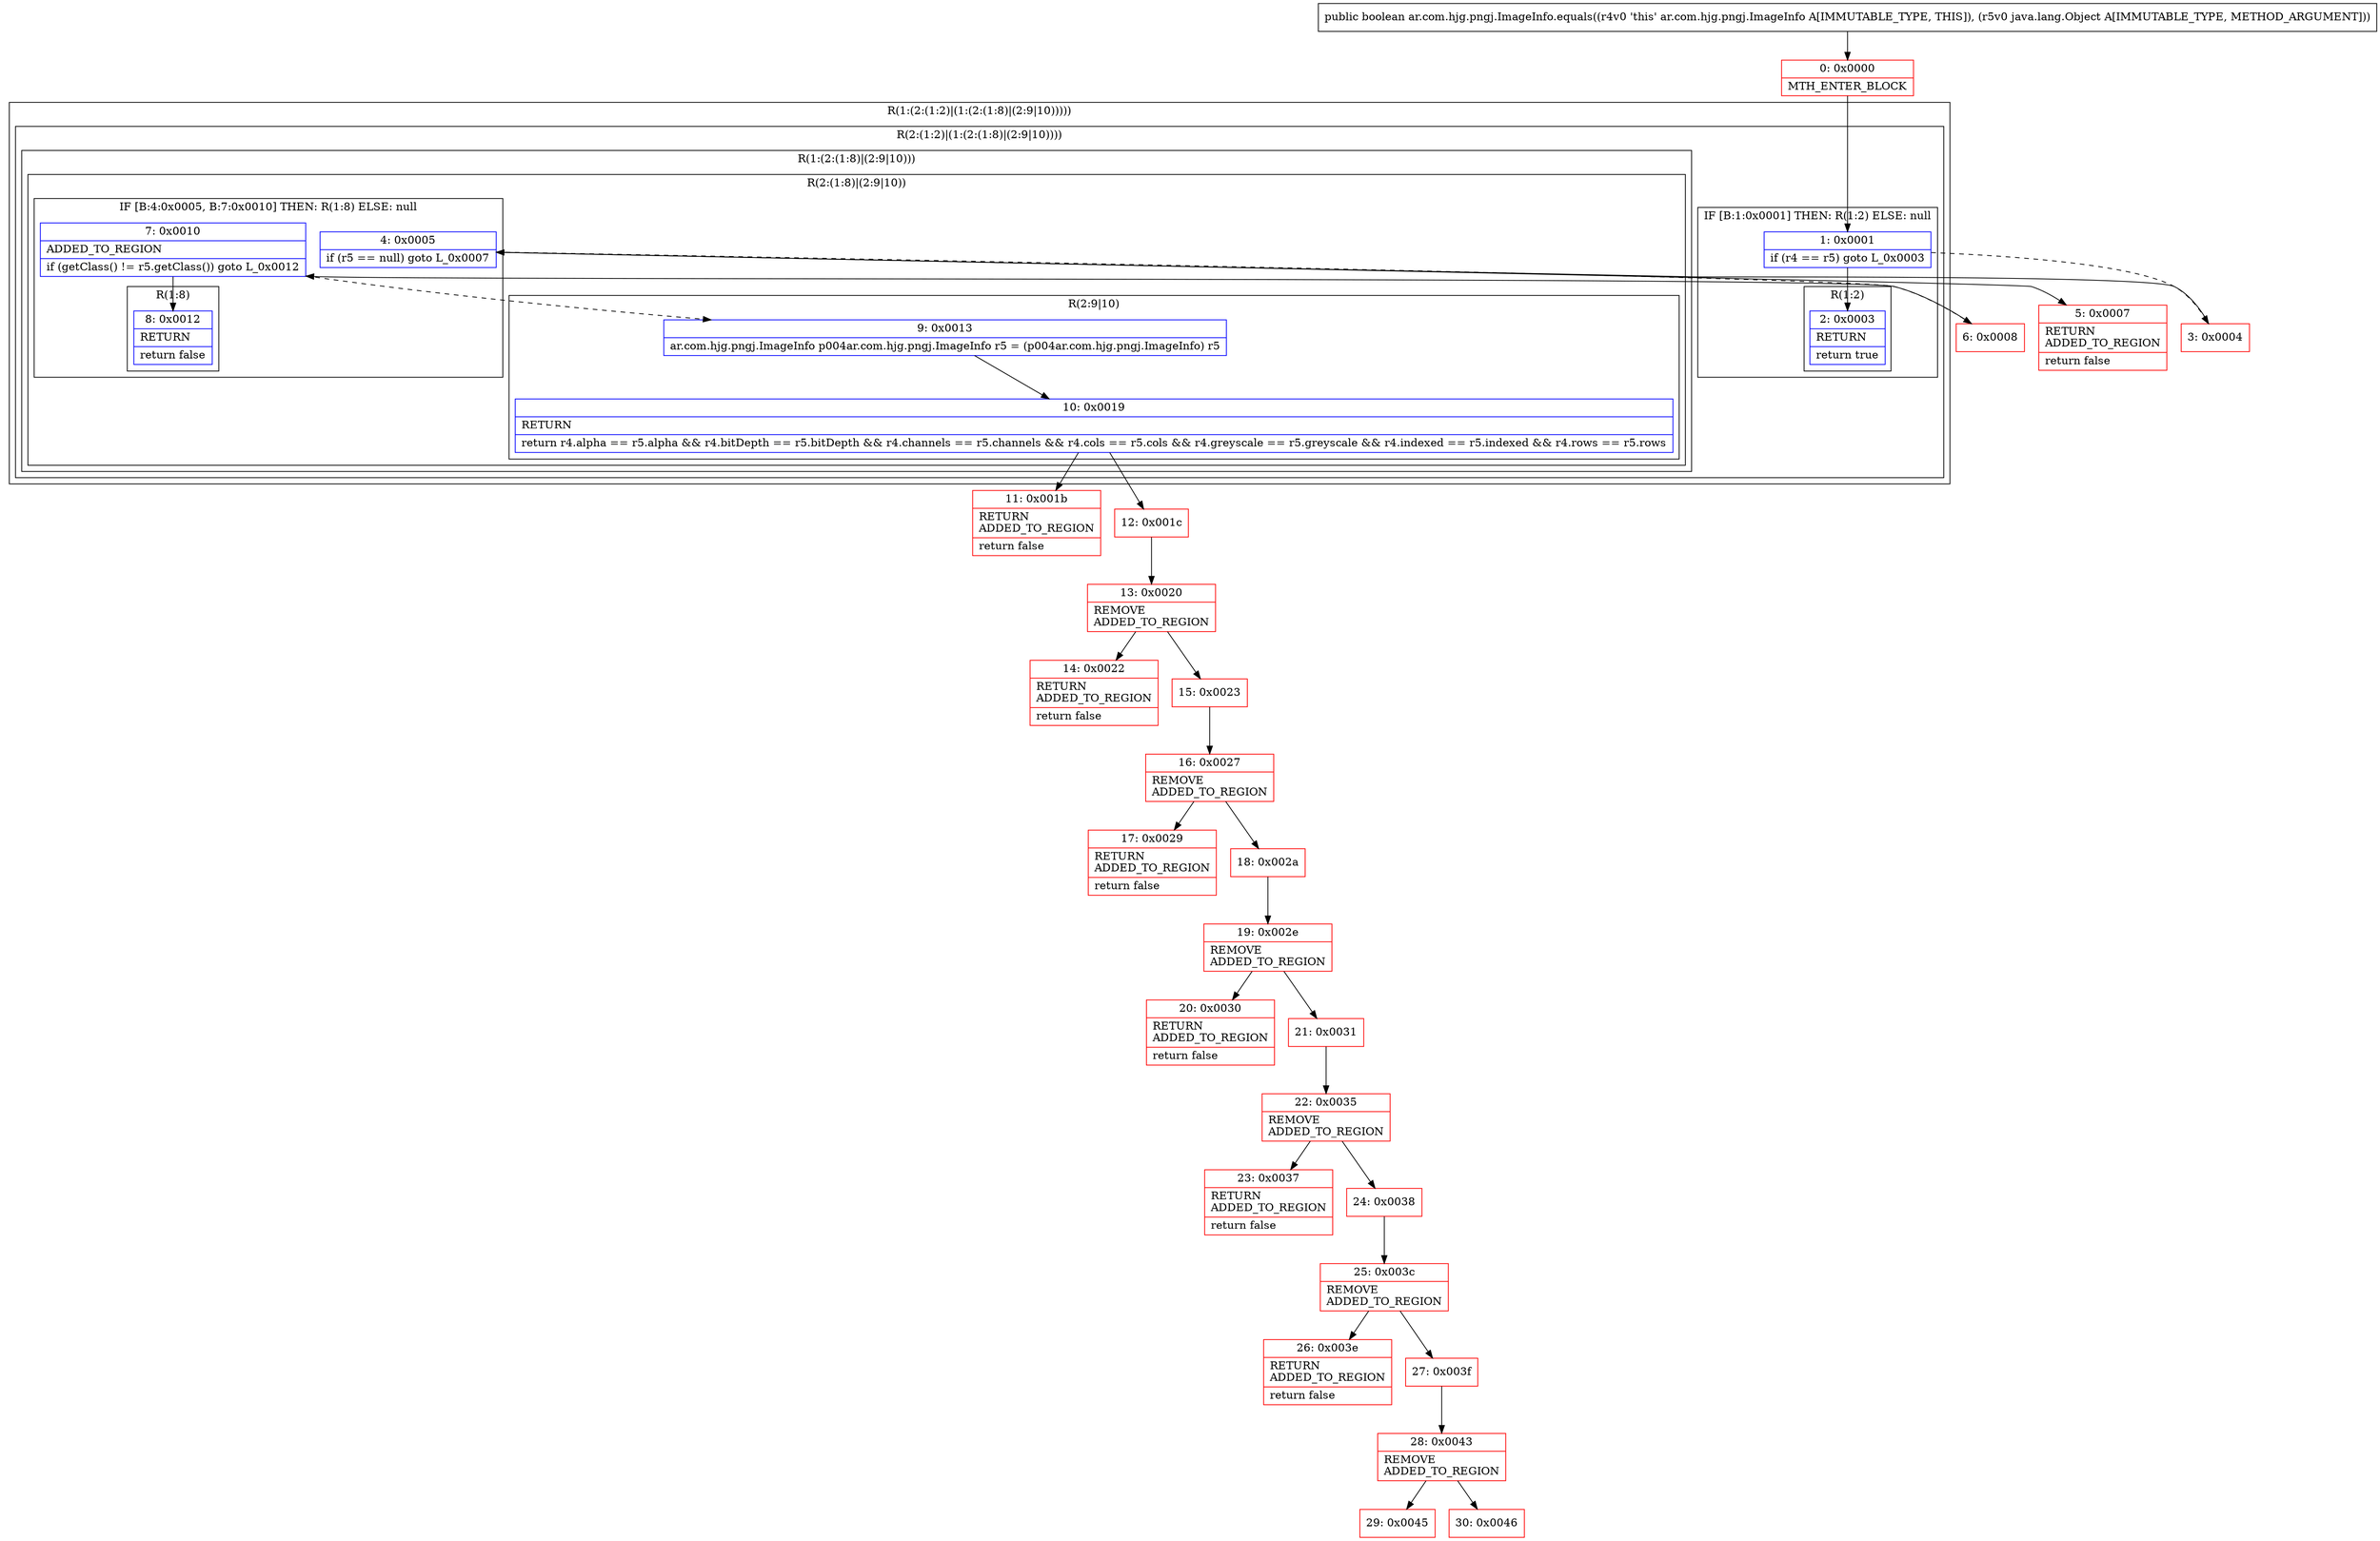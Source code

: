 digraph "CFG forar.com.hjg.pngj.ImageInfo.equals(Ljava\/lang\/Object;)Z" {
subgraph cluster_Region_524053160 {
label = "R(1:(2:(1:2)|(1:(2:(1:8)|(2:9|10)))))";
node [shape=record,color=blue];
subgraph cluster_Region_283373326 {
label = "R(2:(1:2)|(1:(2:(1:8)|(2:9|10))))";
node [shape=record,color=blue];
subgraph cluster_IfRegion_77813517 {
label = "IF [B:1:0x0001] THEN: R(1:2) ELSE: null";
node [shape=record,color=blue];
Node_1 [shape=record,label="{1\:\ 0x0001|if (r4 == r5) goto L_0x0003\l}"];
subgraph cluster_Region_1439682053 {
label = "R(1:2)";
node [shape=record,color=blue];
Node_2 [shape=record,label="{2\:\ 0x0003|RETURN\l|return true\l}"];
}
}
subgraph cluster_Region_702187326 {
label = "R(1:(2:(1:8)|(2:9|10)))";
node [shape=record,color=blue];
subgraph cluster_Region_642680468 {
label = "R(2:(1:8)|(2:9|10))";
node [shape=record,color=blue];
subgraph cluster_IfRegion_952870511 {
label = "IF [B:4:0x0005, B:7:0x0010] THEN: R(1:8) ELSE: null";
node [shape=record,color=blue];
Node_4 [shape=record,label="{4\:\ 0x0005|if (r5 == null) goto L_0x0007\l}"];
Node_7 [shape=record,label="{7\:\ 0x0010|ADDED_TO_REGION\l|if (getClass() != r5.getClass()) goto L_0x0012\l}"];
subgraph cluster_Region_325052565 {
label = "R(1:8)";
node [shape=record,color=blue];
Node_8 [shape=record,label="{8\:\ 0x0012|RETURN\l|return false\l}"];
}
}
subgraph cluster_Region_280600649 {
label = "R(2:9|10)";
node [shape=record,color=blue];
Node_9 [shape=record,label="{9\:\ 0x0013|ar.com.hjg.pngj.ImageInfo p004ar.com.hjg.pngj.ImageInfo r5 = (p004ar.com.hjg.pngj.ImageInfo) r5\l}"];
Node_10 [shape=record,label="{10\:\ 0x0019|RETURN\l|return r4.alpha == r5.alpha && r4.bitDepth == r5.bitDepth && r4.channels == r5.channels && r4.cols == r5.cols && r4.greyscale == r5.greyscale && r4.indexed == r5.indexed && r4.rows == r5.rows\l}"];
}
}
}
}
}
Node_0 [shape=record,color=red,label="{0\:\ 0x0000|MTH_ENTER_BLOCK\l}"];
Node_3 [shape=record,color=red,label="{3\:\ 0x0004}"];
Node_5 [shape=record,color=red,label="{5\:\ 0x0007|RETURN\lADDED_TO_REGION\l|return false\l}"];
Node_6 [shape=record,color=red,label="{6\:\ 0x0008}"];
Node_11 [shape=record,color=red,label="{11\:\ 0x001b|RETURN\lADDED_TO_REGION\l|return false\l}"];
Node_12 [shape=record,color=red,label="{12\:\ 0x001c}"];
Node_13 [shape=record,color=red,label="{13\:\ 0x0020|REMOVE\lADDED_TO_REGION\l}"];
Node_14 [shape=record,color=red,label="{14\:\ 0x0022|RETURN\lADDED_TO_REGION\l|return false\l}"];
Node_15 [shape=record,color=red,label="{15\:\ 0x0023}"];
Node_16 [shape=record,color=red,label="{16\:\ 0x0027|REMOVE\lADDED_TO_REGION\l}"];
Node_17 [shape=record,color=red,label="{17\:\ 0x0029|RETURN\lADDED_TO_REGION\l|return false\l}"];
Node_18 [shape=record,color=red,label="{18\:\ 0x002a}"];
Node_19 [shape=record,color=red,label="{19\:\ 0x002e|REMOVE\lADDED_TO_REGION\l}"];
Node_20 [shape=record,color=red,label="{20\:\ 0x0030|RETURN\lADDED_TO_REGION\l|return false\l}"];
Node_21 [shape=record,color=red,label="{21\:\ 0x0031}"];
Node_22 [shape=record,color=red,label="{22\:\ 0x0035|REMOVE\lADDED_TO_REGION\l}"];
Node_23 [shape=record,color=red,label="{23\:\ 0x0037|RETURN\lADDED_TO_REGION\l|return false\l}"];
Node_24 [shape=record,color=red,label="{24\:\ 0x0038}"];
Node_25 [shape=record,color=red,label="{25\:\ 0x003c|REMOVE\lADDED_TO_REGION\l}"];
Node_26 [shape=record,color=red,label="{26\:\ 0x003e|RETURN\lADDED_TO_REGION\l|return false\l}"];
Node_27 [shape=record,color=red,label="{27\:\ 0x003f}"];
Node_28 [shape=record,color=red,label="{28\:\ 0x0043|REMOVE\lADDED_TO_REGION\l}"];
Node_29 [shape=record,color=red,label="{29\:\ 0x0045}"];
Node_30 [shape=record,color=red,label="{30\:\ 0x0046}"];
MethodNode[shape=record,label="{public boolean ar.com.hjg.pngj.ImageInfo.equals((r4v0 'this' ar.com.hjg.pngj.ImageInfo A[IMMUTABLE_TYPE, THIS]), (r5v0 java.lang.Object A[IMMUTABLE_TYPE, METHOD_ARGUMENT])) }"];
MethodNode -> Node_0;
Node_1 -> Node_2;
Node_1 -> Node_3[style=dashed];
Node_4 -> Node_5;
Node_4 -> Node_6[style=dashed];
Node_7 -> Node_8;
Node_7 -> Node_9[style=dashed];
Node_9 -> Node_10;
Node_10 -> Node_11;
Node_10 -> Node_12;
Node_0 -> Node_1;
Node_3 -> Node_4;
Node_6 -> Node_7;
Node_12 -> Node_13;
Node_13 -> Node_14;
Node_13 -> Node_15;
Node_15 -> Node_16;
Node_16 -> Node_17;
Node_16 -> Node_18;
Node_18 -> Node_19;
Node_19 -> Node_20;
Node_19 -> Node_21;
Node_21 -> Node_22;
Node_22 -> Node_23;
Node_22 -> Node_24;
Node_24 -> Node_25;
Node_25 -> Node_26;
Node_25 -> Node_27;
Node_27 -> Node_28;
Node_28 -> Node_29;
Node_28 -> Node_30;
}

